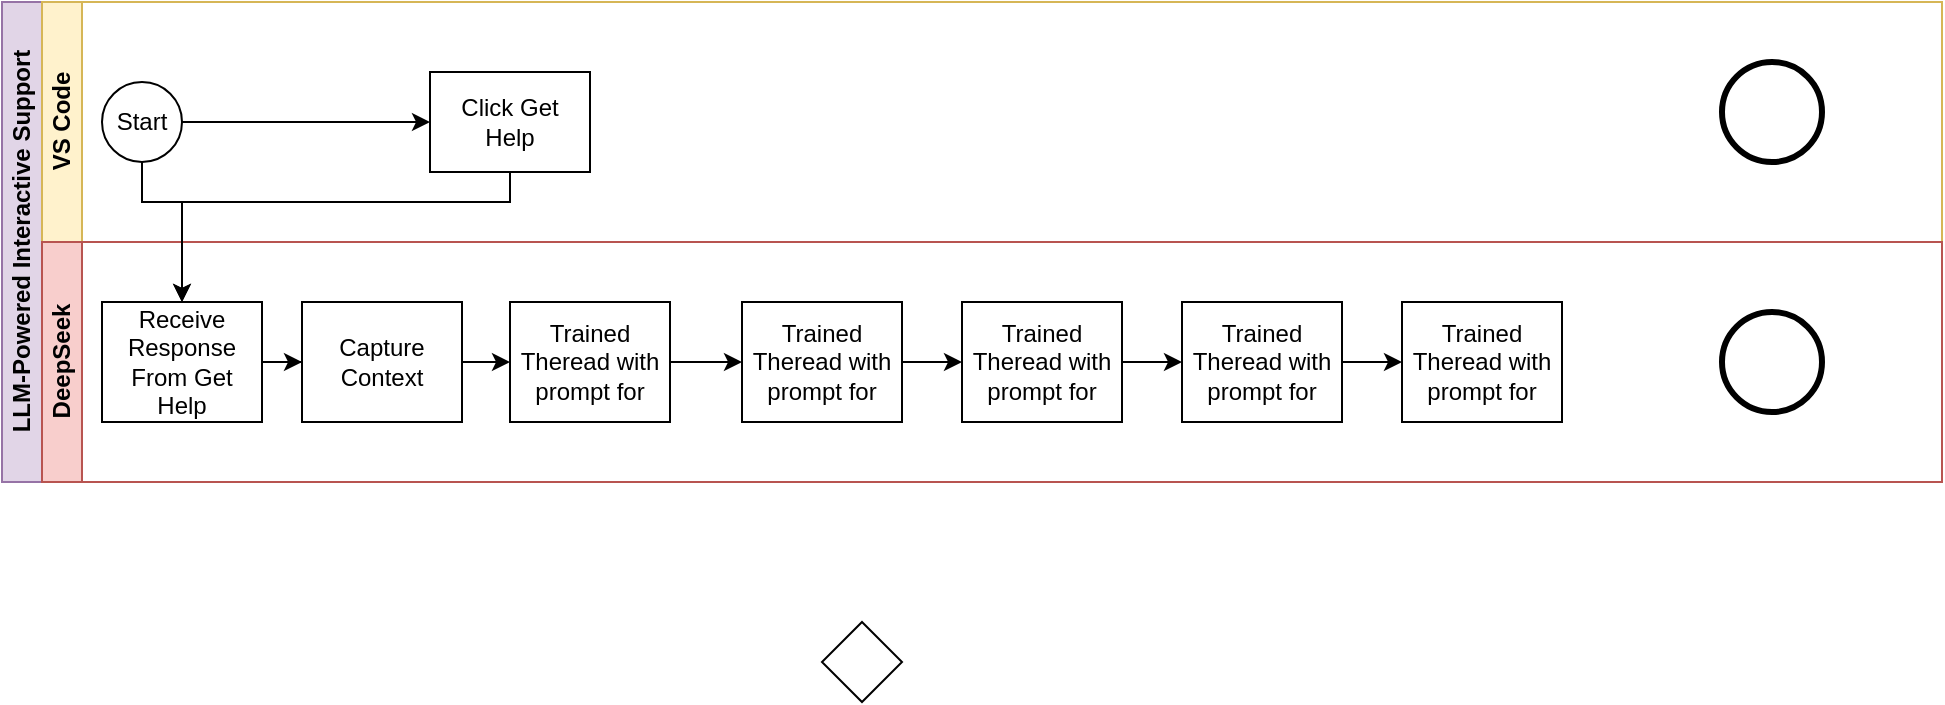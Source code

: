 <mxfile version="26.0.15">
  <diagram id="prtHgNgQTEPvFCAcTncT" name="Page-1">
    <mxGraphModel dx="629" dy="1028" grid="1" gridSize="10" guides="1" tooltips="1" connect="1" arrows="1" fold="1" page="1" pageScale="1" pageWidth="827" pageHeight="1169" math="0" shadow="0">
      <root>
        <mxCell id="0" />
        <mxCell id="1" parent="0" />
        <mxCell id="dNxyNK7c78bLwvsdeMH5-19" value="LLM-Powered Interactive Support" style="swimlane;html=1;childLayout=stackLayout;resizeParent=1;resizeParentMax=0;horizontal=0;startSize=20;horizontalStack=0;fillColor=#e1d5e7;strokeColor=#9673a6;" parent="1" vertex="1">
          <mxGeometry x="120" y="120" width="970" height="240" as="geometry" />
        </mxCell>
        <mxCell id="dNxyNK7c78bLwvsdeMH5-21" value="VS Code" style="swimlane;html=1;startSize=20;horizontal=0;fillColor=#fff2cc;strokeColor=#d6b656;" parent="dNxyNK7c78bLwvsdeMH5-19" vertex="1">
          <mxGeometry x="20" width="950" height="120" as="geometry" />
        </mxCell>
        <mxCell id="dNxyNK7c78bLwvsdeMH5-26" value="Click Get&lt;div&gt;Help&lt;/div&gt;" style="rounded=0;whiteSpace=wrap;html=1;fontFamily=Helvetica;fontSize=12;fontColor=#000000;align=center;" parent="dNxyNK7c78bLwvsdeMH5-21" vertex="1">
          <mxGeometry x="194" y="35" width="80" height="50" as="geometry" />
        </mxCell>
        <mxCell id="L241JcPqCCC5lyODWOp4-3" style="edgeStyle=orthogonalEdgeStyle;rounded=0;orthogonalLoop=1;jettySize=auto;html=1;exitX=1;exitY=0.5;exitDx=0;exitDy=0;entryX=0;entryY=0.5;entryDx=0;entryDy=0;" parent="dNxyNK7c78bLwvsdeMH5-21" source="L241JcPqCCC5lyODWOp4-2" target="dNxyNK7c78bLwvsdeMH5-26" edge="1">
          <mxGeometry relative="1" as="geometry" />
        </mxCell>
        <mxCell id="L241JcPqCCC5lyODWOp4-2" value="Start" style="ellipse;whiteSpace=wrap;html=1;aspect=fixed;" parent="dNxyNK7c78bLwvsdeMH5-21" vertex="1">
          <mxGeometry x="30" y="40" width="40" height="40" as="geometry" />
        </mxCell>
        <mxCell id="U7Rz9G83Krhw1gzFX6Xz-34" value="" style="points=[[0.145,0.145,0],[0.5,0,0],[0.855,0.145,0],[1,0.5,0],[0.855,0.855,0],[0.5,1,0],[0.145,0.855,0],[0,0.5,0]];shape=mxgraph.bpmn.event;html=1;verticalLabelPosition=bottom;labelBackgroundColor=#ffffff;verticalAlign=top;align=center;perimeter=ellipsePerimeter;outlineConnect=0;aspect=fixed;outline=end;symbol=terminate2;" vertex="1" parent="dNxyNK7c78bLwvsdeMH5-21">
          <mxGeometry x="840" y="30" width="50" height="50" as="geometry" />
        </mxCell>
        <mxCell id="dNxyNK7c78bLwvsdeMH5-22" value="DeepSeek" style="swimlane;html=1;startSize=20;horizontal=0;fillColor=#f8cecc;strokeColor=#b85450;" parent="dNxyNK7c78bLwvsdeMH5-19" vertex="1">
          <mxGeometry x="20" y="120" width="950" height="120" as="geometry" />
        </mxCell>
        <mxCell id="U7Rz9G83Krhw1gzFX6Xz-27" style="edgeStyle=orthogonalEdgeStyle;rounded=0;orthogonalLoop=1;jettySize=auto;html=1;" edge="1" parent="dNxyNK7c78bLwvsdeMH5-22" source="dNxyNK7c78bLwvsdeMH5-34" target="U7Rz9G83Krhw1gzFX6Xz-19">
          <mxGeometry relative="1" as="geometry" />
        </mxCell>
        <mxCell id="dNxyNK7c78bLwvsdeMH5-34" value="Receive Response From Get Help" style="rounded=0;whiteSpace=wrap;html=1;fontFamily=Helvetica;fontSize=12;fontColor=#000000;align=center;" parent="dNxyNK7c78bLwvsdeMH5-22" vertex="1">
          <mxGeometry x="30" y="30" width="80" height="60" as="geometry" />
        </mxCell>
        <mxCell id="U7Rz9G83Krhw1gzFX6Xz-24" value="Trained Theread with prompt for" style="rounded=0;whiteSpace=wrap;html=1;fontFamily=Helvetica;fontSize=12;fontColor=#000000;align=center;" vertex="1" parent="dNxyNK7c78bLwvsdeMH5-22">
          <mxGeometry x="680" y="30" width="80" height="60" as="geometry" />
        </mxCell>
        <mxCell id="U7Rz9G83Krhw1gzFX6Xz-32" value="" style="edgeStyle=orthogonalEdgeStyle;rounded=0;orthogonalLoop=1;jettySize=auto;html=1;" edge="1" parent="dNxyNK7c78bLwvsdeMH5-22" source="U7Rz9G83Krhw1gzFX6Xz-23" target="U7Rz9G83Krhw1gzFX6Xz-24">
          <mxGeometry relative="1" as="geometry" />
        </mxCell>
        <mxCell id="U7Rz9G83Krhw1gzFX6Xz-23" value="Trained Theread with prompt for" style="rounded=0;whiteSpace=wrap;html=1;fontFamily=Helvetica;fontSize=12;fontColor=#000000;align=center;" vertex="1" parent="dNxyNK7c78bLwvsdeMH5-22">
          <mxGeometry x="570" y="30" width="80" height="60" as="geometry" />
        </mxCell>
        <mxCell id="U7Rz9G83Krhw1gzFX6Xz-31" value="" style="edgeStyle=orthogonalEdgeStyle;rounded=0;orthogonalLoop=1;jettySize=auto;html=1;" edge="1" parent="dNxyNK7c78bLwvsdeMH5-22" source="U7Rz9G83Krhw1gzFX6Xz-22" target="U7Rz9G83Krhw1gzFX6Xz-23">
          <mxGeometry relative="1" as="geometry" />
        </mxCell>
        <mxCell id="U7Rz9G83Krhw1gzFX6Xz-22" value="Trained Theread with prompt for" style="rounded=0;whiteSpace=wrap;html=1;fontFamily=Helvetica;fontSize=12;fontColor=#000000;align=center;" vertex="1" parent="dNxyNK7c78bLwvsdeMH5-22">
          <mxGeometry x="460" y="30" width="80" height="60" as="geometry" />
        </mxCell>
        <mxCell id="U7Rz9G83Krhw1gzFX6Xz-30" style="edgeStyle=orthogonalEdgeStyle;rounded=0;orthogonalLoop=1;jettySize=auto;html=1;" edge="1" parent="dNxyNK7c78bLwvsdeMH5-22" source="U7Rz9G83Krhw1gzFX6Xz-21" target="U7Rz9G83Krhw1gzFX6Xz-22">
          <mxGeometry relative="1" as="geometry" />
        </mxCell>
        <mxCell id="U7Rz9G83Krhw1gzFX6Xz-21" value="Trained Theread with prompt for" style="rounded=0;whiteSpace=wrap;html=1;fontFamily=Helvetica;fontSize=12;fontColor=#000000;align=center;" vertex="1" parent="dNxyNK7c78bLwvsdeMH5-22">
          <mxGeometry x="350" y="30" width="80" height="60" as="geometry" />
        </mxCell>
        <mxCell id="U7Rz9G83Krhw1gzFX6Xz-29" style="edgeStyle=orthogonalEdgeStyle;rounded=0;orthogonalLoop=1;jettySize=auto;html=1;" edge="1" parent="dNxyNK7c78bLwvsdeMH5-22" source="U7Rz9G83Krhw1gzFX6Xz-20" target="U7Rz9G83Krhw1gzFX6Xz-21">
          <mxGeometry relative="1" as="geometry" />
        </mxCell>
        <mxCell id="U7Rz9G83Krhw1gzFX6Xz-20" value="Trained Theread with prompt for" style="rounded=0;whiteSpace=wrap;html=1;fontFamily=Helvetica;fontSize=12;fontColor=#000000;align=center;" vertex="1" parent="dNxyNK7c78bLwvsdeMH5-22">
          <mxGeometry x="234" y="30" width="80" height="60" as="geometry" />
        </mxCell>
        <mxCell id="U7Rz9G83Krhw1gzFX6Xz-28" style="edgeStyle=orthogonalEdgeStyle;rounded=0;orthogonalLoop=1;jettySize=auto;html=1;" edge="1" parent="dNxyNK7c78bLwvsdeMH5-22" source="U7Rz9G83Krhw1gzFX6Xz-19" target="U7Rz9G83Krhw1gzFX6Xz-20">
          <mxGeometry relative="1" as="geometry" />
        </mxCell>
        <mxCell id="U7Rz9G83Krhw1gzFX6Xz-19" value="&lt;div&gt;Capture Context&lt;/div&gt;" style="rounded=0;whiteSpace=wrap;html=1;fontFamily=Helvetica;fontSize=12;fontColor=#000000;align=center;" vertex="1" parent="dNxyNK7c78bLwvsdeMH5-22">
          <mxGeometry x="130" y="30" width="80" height="60" as="geometry" />
        </mxCell>
        <mxCell id="U7Rz9G83Krhw1gzFX6Xz-33" value="" style="points=[[0.145,0.145,0],[0.5,0,0],[0.855,0.145,0],[1,0.5,0],[0.855,0.855,0],[0.5,1,0],[0.145,0.855,0],[0,0.5,0]];shape=mxgraph.bpmn.event;html=1;verticalLabelPosition=bottom;labelBackgroundColor=#ffffff;verticalAlign=top;align=center;perimeter=ellipsePerimeter;outlineConnect=0;aspect=fixed;outline=end;symbol=terminate2;" vertex="1" parent="dNxyNK7c78bLwvsdeMH5-22">
          <mxGeometry x="840" y="35" width="50" height="50" as="geometry" />
        </mxCell>
        <mxCell id="U7Rz9G83Krhw1gzFX6Xz-36" style="edgeStyle=orthogonalEdgeStyle;rounded=0;orthogonalLoop=1;jettySize=auto;html=1;exitX=0.5;exitY=1;exitDx=0;exitDy=0;entryX=0.5;entryY=0;entryDx=0;entryDy=0;" edge="1" parent="dNxyNK7c78bLwvsdeMH5-19" source="L241JcPqCCC5lyODWOp4-2" target="dNxyNK7c78bLwvsdeMH5-34">
          <mxGeometry relative="1" as="geometry">
            <Array as="points">
              <mxPoint x="70" y="100" />
              <mxPoint x="90" y="100" />
            </Array>
          </mxGeometry>
        </mxCell>
        <mxCell id="U7Rz9G83Krhw1gzFX6Xz-37" style="edgeStyle=orthogonalEdgeStyle;rounded=0;orthogonalLoop=1;jettySize=auto;html=1;exitX=0.5;exitY=1;exitDx=0;exitDy=0;entryX=0.5;entryY=0;entryDx=0;entryDy=0;" edge="1" parent="dNxyNK7c78bLwvsdeMH5-19" source="dNxyNK7c78bLwvsdeMH5-26" target="dNxyNK7c78bLwvsdeMH5-34">
          <mxGeometry relative="1" as="geometry">
            <Array as="points">
              <mxPoint x="254" y="100" />
              <mxPoint x="90" y="100" />
            </Array>
          </mxGeometry>
        </mxCell>
        <mxCell id="U7Rz9G83Krhw1gzFX6Xz-35" value="" style="rhombus;whiteSpace=wrap;html=1;" vertex="1" parent="1">
          <mxGeometry x="530" y="430" width="40" height="40" as="geometry" />
        </mxCell>
      </root>
    </mxGraphModel>
  </diagram>
</mxfile>
